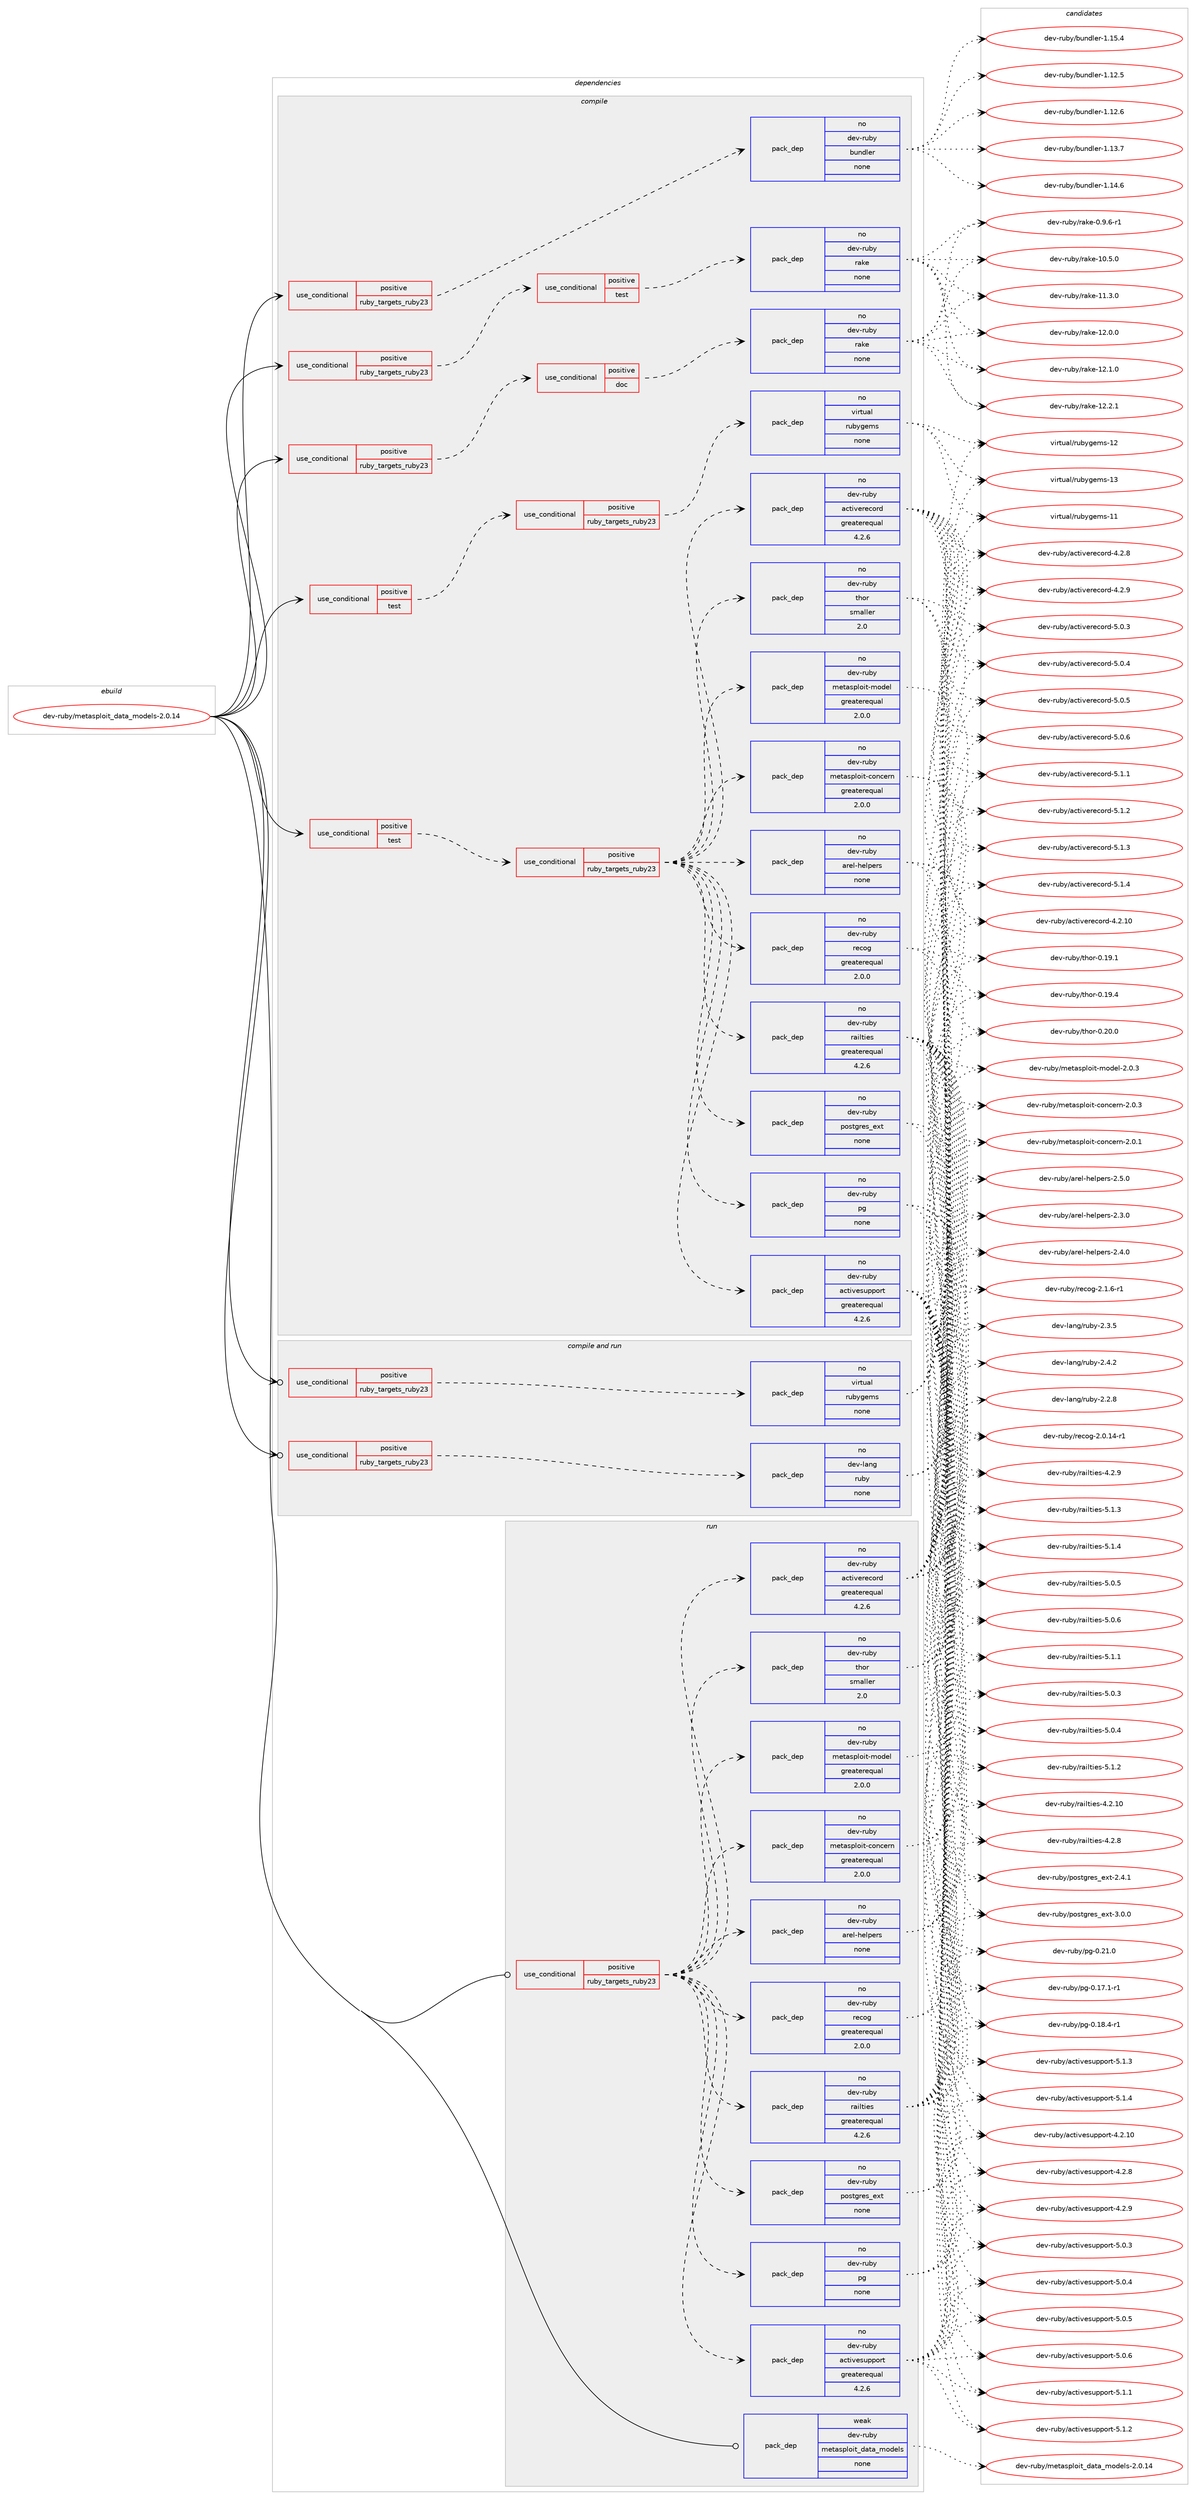 digraph prolog {

# *************
# Graph options
# *************

newrank=true;
concentrate=true;
compound=true;
graph [rankdir=LR,fontname=Helvetica,fontsize=10,ranksep=1.5];#, ranksep=2.5, nodesep=0.2];
edge  [arrowhead=vee];
node  [fontname=Helvetica,fontsize=10];

# **********
# The ebuild
# **********

subgraph cluster_leftcol {
color=gray;
rank=same;
label=<<i>ebuild</i>>;
id [label="dev-ruby/metasploit_data_models-2.0.14", color=red, width=4, href="../dev-ruby/metasploit_data_models-2.0.14.svg"];
}

# ****************
# The dependencies
# ****************

subgraph cluster_midcol {
color=gray;
label=<<i>dependencies</i>>;
subgraph cluster_compile {
fillcolor="#eeeeee";
style=filled;
label=<<i>compile</i>>;
subgraph cond61560 {
dependency247469 [label=<<TABLE BORDER="0" CELLBORDER="1" CELLSPACING="0" CELLPADDING="4"><TR><TD ROWSPAN="3" CELLPADDING="10">use_conditional</TD></TR><TR><TD>positive</TD></TR><TR><TD>ruby_targets_ruby23</TD></TR></TABLE>>, shape=none, color=red];
subgraph cond61561 {
dependency247470 [label=<<TABLE BORDER="0" CELLBORDER="1" CELLSPACING="0" CELLPADDING="4"><TR><TD ROWSPAN="3" CELLPADDING="10">use_conditional</TD></TR><TR><TD>positive</TD></TR><TR><TD>doc</TD></TR></TABLE>>, shape=none, color=red];
subgraph pack181818 {
dependency247471 [label=<<TABLE BORDER="0" CELLBORDER="1" CELLSPACING="0" CELLPADDING="4" WIDTH="220"><TR><TD ROWSPAN="6" CELLPADDING="30">pack_dep</TD></TR><TR><TD WIDTH="110">no</TD></TR><TR><TD>dev-ruby</TD></TR><TR><TD>rake</TD></TR><TR><TD>none</TD></TR><TR><TD></TD></TR></TABLE>>, shape=none, color=blue];
}
dependency247470:e -> dependency247471:w [weight=20,style="dashed",arrowhead="vee"];
}
dependency247469:e -> dependency247470:w [weight=20,style="dashed",arrowhead="vee"];
}
id:e -> dependency247469:w [weight=20,style="solid",arrowhead="vee"];
subgraph cond61562 {
dependency247472 [label=<<TABLE BORDER="0" CELLBORDER="1" CELLSPACING="0" CELLPADDING="4"><TR><TD ROWSPAN="3" CELLPADDING="10">use_conditional</TD></TR><TR><TD>positive</TD></TR><TR><TD>ruby_targets_ruby23</TD></TR></TABLE>>, shape=none, color=red];
subgraph cond61563 {
dependency247473 [label=<<TABLE BORDER="0" CELLBORDER="1" CELLSPACING="0" CELLPADDING="4"><TR><TD ROWSPAN="3" CELLPADDING="10">use_conditional</TD></TR><TR><TD>positive</TD></TR><TR><TD>test</TD></TR></TABLE>>, shape=none, color=red];
subgraph pack181819 {
dependency247474 [label=<<TABLE BORDER="0" CELLBORDER="1" CELLSPACING="0" CELLPADDING="4" WIDTH="220"><TR><TD ROWSPAN="6" CELLPADDING="30">pack_dep</TD></TR><TR><TD WIDTH="110">no</TD></TR><TR><TD>dev-ruby</TD></TR><TR><TD>rake</TD></TR><TR><TD>none</TD></TR><TR><TD></TD></TR></TABLE>>, shape=none, color=blue];
}
dependency247473:e -> dependency247474:w [weight=20,style="dashed",arrowhead="vee"];
}
dependency247472:e -> dependency247473:w [weight=20,style="dashed",arrowhead="vee"];
}
id:e -> dependency247472:w [weight=20,style="solid",arrowhead="vee"];
subgraph cond61564 {
dependency247475 [label=<<TABLE BORDER="0" CELLBORDER="1" CELLSPACING="0" CELLPADDING="4"><TR><TD ROWSPAN="3" CELLPADDING="10">use_conditional</TD></TR><TR><TD>positive</TD></TR><TR><TD>ruby_targets_ruby23</TD></TR></TABLE>>, shape=none, color=red];
subgraph pack181820 {
dependency247476 [label=<<TABLE BORDER="0" CELLBORDER="1" CELLSPACING="0" CELLPADDING="4" WIDTH="220"><TR><TD ROWSPAN="6" CELLPADDING="30">pack_dep</TD></TR><TR><TD WIDTH="110">no</TD></TR><TR><TD>dev-ruby</TD></TR><TR><TD>bundler</TD></TR><TR><TD>none</TD></TR><TR><TD></TD></TR></TABLE>>, shape=none, color=blue];
}
dependency247475:e -> dependency247476:w [weight=20,style="dashed",arrowhead="vee"];
}
id:e -> dependency247475:w [weight=20,style="solid",arrowhead="vee"];
subgraph cond61565 {
dependency247477 [label=<<TABLE BORDER="0" CELLBORDER="1" CELLSPACING="0" CELLPADDING="4"><TR><TD ROWSPAN="3" CELLPADDING="10">use_conditional</TD></TR><TR><TD>positive</TD></TR><TR><TD>test</TD></TR></TABLE>>, shape=none, color=red];
subgraph cond61566 {
dependency247478 [label=<<TABLE BORDER="0" CELLBORDER="1" CELLSPACING="0" CELLPADDING="4"><TR><TD ROWSPAN="3" CELLPADDING="10">use_conditional</TD></TR><TR><TD>positive</TD></TR><TR><TD>ruby_targets_ruby23</TD></TR></TABLE>>, shape=none, color=red];
subgraph pack181821 {
dependency247479 [label=<<TABLE BORDER="0" CELLBORDER="1" CELLSPACING="0" CELLPADDING="4" WIDTH="220"><TR><TD ROWSPAN="6" CELLPADDING="30">pack_dep</TD></TR><TR><TD WIDTH="110">no</TD></TR><TR><TD>dev-ruby</TD></TR><TR><TD>activerecord</TD></TR><TR><TD>greaterequal</TD></TR><TR><TD>4.2.6</TD></TR></TABLE>>, shape=none, color=blue];
}
dependency247478:e -> dependency247479:w [weight=20,style="dashed",arrowhead="vee"];
subgraph pack181822 {
dependency247480 [label=<<TABLE BORDER="0" CELLBORDER="1" CELLSPACING="0" CELLPADDING="4" WIDTH="220"><TR><TD ROWSPAN="6" CELLPADDING="30">pack_dep</TD></TR><TR><TD WIDTH="110">no</TD></TR><TR><TD>dev-ruby</TD></TR><TR><TD>activesupport</TD></TR><TR><TD>greaterequal</TD></TR><TR><TD>4.2.6</TD></TR></TABLE>>, shape=none, color=blue];
}
dependency247478:e -> dependency247480:w [weight=20,style="dashed",arrowhead="vee"];
subgraph pack181823 {
dependency247481 [label=<<TABLE BORDER="0" CELLBORDER="1" CELLSPACING="0" CELLPADDING="4" WIDTH="220"><TR><TD ROWSPAN="6" CELLPADDING="30">pack_dep</TD></TR><TR><TD WIDTH="110">no</TD></TR><TR><TD>dev-ruby</TD></TR><TR><TD>pg</TD></TR><TR><TD>none</TD></TR><TR><TD></TD></TR></TABLE>>, shape=none, color=blue];
}
dependency247478:e -> dependency247481:w [weight=20,style="dashed",arrowhead="vee"];
subgraph pack181824 {
dependency247482 [label=<<TABLE BORDER="0" CELLBORDER="1" CELLSPACING="0" CELLPADDING="4" WIDTH="220"><TR><TD ROWSPAN="6" CELLPADDING="30">pack_dep</TD></TR><TR><TD WIDTH="110">no</TD></TR><TR><TD>dev-ruby</TD></TR><TR><TD>postgres_ext</TD></TR><TR><TD>none</TD></TR><TR><TD></TD></TR></TABLE>>, shape=none, color=blue];
}
dependency247478:e -> dependency247482:w [weight=20,style="dashed",arrowhead="vee"];
subgraph pack181825 {
dependency247483 [label=<<TABLE BORDER="0" CELLBORDER="1" CELLSPACING="0" CELLPADDING="4" WIDTH="220"><TR><TD ROWSPAN="6" CELLPADDING="30">pack_dep</TD></TR><TR><TD WIDTH="110">no</TD></TR><TR><TD>dev-ruby</TD></TR><TR><TD>railties</TD></TR><TR><TD>greaterequal</TD></TR><TR><TD>4.2.6</TD></TR></TABLE>>, shape=none, color=blue];
}
dependency247478:e -> dependency247483:w [weight=20,style="dashed",arrowhead="vee"];
subgraph pack181826 {
dependency247484 [label=<<TABLE BORDER="0" CELLBORDER="1" CELLSPACING="0" CELLPADDING="4" WIDTH="220"><TR><TD ROWSPAN="6" CELLPADDING="30">pack_dep</TD></TR><TR><TD WIDTH="110">no</TD></TR><TR><TD>dev-ruby</TD></TR><TR><TD>recog</TD></TR><TR><TD>greaterequal</TD></TR><TR><TD>2.0.0</TD></TR></TABLE>>, shape=none, color=blue];
}
dependency247478:e -> dependency247484:w [weight=20,style="dashed",arrowhead="vee"];
subgraph pack181827 {
dependency247485 [label=<<TABLE BORDER="0" CELLBORDER="1" CELLSPACING="0" CELLPADDING="4" WIDTH="220"><TR><TD ROWSPAN="6" CELLPADDING="30">pack_dep</TD></TR><TR><TD WIDTH="110">no</TD></TR><TR><TD>dev-ruby</TD></TR><TR><TD>arel-helpers</TD></TR><TR><TD>none</TD></TR><TR><TD></TD></TR></TABLE>>, shape=none, color=blue];
}
dependency247478:e -> dependency247485:w [weight=20,style="dashed",arrowhead="vee"];
subgraph pack181828 {
dependency247486 [label=<<TABLE BORDER="0" CELLBORDER="1" CELLSPACING="0" CELLPADDING="4" WIDTH="220"><TR><TD ROWSPAN="6" CELLPADDING="30">pack_dep</TD></TR><TR><TD WIDTH="110">no</TD></TR><TR><TD>dev-ruby</TD></TR><TR><TD>metasploit-concern</TD></TR><TR><TD>greaterequal</TD></TR><TR><TD>2.0.0</TD></TR></TABLE>>, shape=none, color=blue];
}
dependency247478:e -> dependency247486:w [weight=20,style="dashed",arrowhead="vee"];
subgraph pack181829 {
dependency247487 [label=<<TABLE BORDER="0" CELLBORDER="1" CELLSPACING="0" CELLPADDING="4" WIDTH="220"><TR><TD ROWSPAN="6" CELLPADDING="30">pack_dep</TD></TR><TR><TD WIDTH="110">no</TD></TR><TR><TD>dev-ruby</TD></TR><TR><TD>metasploit-model</TD></TR><TR><TD>greaterequal</TD></TR><TR><TD>2.0.0</TD></TR></TABLE>>, shape=none, color=blue];
}
dependency247478:e -> dependency247487:w [weight=20,style="dashed",arrowhead="vee"];
subgraph pack181830 {
dependency247488 [label=<<TABLE BORDER="0" CELLBORDER="1" CELLSPACING="0" CELLPADDING="4" WIDTH="220"><TR><TD ROWSPAN="6" CELLPADDING="30">pack_dep</TD></TR><TR><TD WIDTH="110">no</TD></TR><TR><TD>dev-ruby</TD></TR><TR><TD>thor</TD></TR><TR><TD>smaller</TD></TR><TR><TD>2.0</TD></TR></TABLE>>, shape=none, color=blue];
}
dependency247478:e -> dependency247488:w [weight=20,style="dashed",arrowhead="vee"];
}
dependency247477:e -> dependency247478:w [weight=20,style="dashed",arrowhead="vee"];
}
id:e -> dependency247477:w [weight=20,style="solid",arrowhead="vee"];
subgraph cond61567 {
dependency247489 [label=<<TABLE BORDER="0" CELLBORDER="1" CELLSPACING="0" CELLPADDING="4"><TR><TD ROWSPAN="3" CELLPADDING="10">use_conditional</TD></TR><TR><TD>positive</TD></TR><TR><TD>test</TD></TR></TABLE>>, shape=none, color=red];
subgraph cond61568 {
dependency247490 [label=<<TABLE BORDER="0" CELLBORDER="1" CELLSPACING="0" CELLPADDING="4"><TR><TD ROWSPAN="3" CELLPADDING="10">use_conditional</TD></TR><TR><TD>positive</TD></TR><TR><TD>ruby_targets_ruby23</TD></TR></TABLE>>, shape=none, color=red];
subgraph pack181831 {
dependency247491 [label=<<TABLE BORDER="0" CELLBORDER="1" CELLSPACING="0" CELLPADDING="4" WIDTH="220"><TR><TD ROWSPAN="6" CELLPADDING="30">pack_dep</TD></TR><TR><TD WIDTH="110">no</TD></TR><TR><TD>virtual</TD></TR><TR><TD>rubygems</TD></TR><TR><TD>none</TD></TR><TR><TD></TD></TR></TABLE>>, shape=none, color=blue];
}
dependency247490:e -> dependency247491:w [weight=20,style="dashed",arrowhead="vee"];
}
dependency247489:e -> dependency247490:w [weight=20,style="dashed",arrowhead="vee"];
}
id:e -> dependency247489:w [weight=20,style="solid",arrowhead="vee"];
}
subgraph cluster_compileandrun {
fillcolor="#eeeeee";
style=filled;
label=<<i>compile and run</i>>;
subgraph cond61569 {
dependency247492 [label=<<TABLE BORDER="0" CELLBORDER="1" CELLSPACING="0" CELLPADDING="4"><TR><TD ROWSPAN="3" CELLPADDING="10">use_conditional</TD></TR><TR><TD>positive</TD></TR><TR><TD>ruby_targets_ruby23</TD></TR></TABLE>>, shape=none, color=red];
subgraph pack181832 {
dependency247493 [label=<<TABLE BORDER="0" CELLBORDER="1" CELLSPACING="0" CELLPADDING="4" WIDTH="220"><TR><TD ROWSPAN="6" CELLPADDING="30">pack_dep</TD></TR><TR><TD WIDTH="110">no</TD></TR><TR><TD>dev-lang</TD></TR><TR><TD>ruby</TD></TR><TR><TD>none</TD></TR><TR><TD></TD></TR></TABLE>>, shape=none, color=blue];
}
dependency247492:e -> dependency247493:w [weight=20,style="dashed",arrowhead="vee"];
}
id:e -> dependency247492:w [weight=20,style="solid",arrowhead="odotvee"];
subgraph cond61570 {
dependency247494 [label=<<TABLE BORDER="0" CELLBORDER="1" CELLSPACING="0" CELLPADDING="4"><TR><TD ROWSPAN="3" CELLPADDING="10">use_conditional</TD></TR><TR><TD>positive</TD></TR><TR><TD>ruby_targets_ruby23</TD></TR></TABLE>>, shape=none, color=red];
subgraph pack181833 {
dependency247495 [label=<<TABLE BORDER="0" CELLBORDER="1" CELLSPACING="0" CELLPADDING="4" WIDTH="220"><TR><TD ROWSPAN="6" CELLPADDING="30">pack_dep</TD></TR><TR><TD WIDTH="110">no</TD></TR><TR><TD>virtual</TD></TR><TR><TD>rubygems</TD></TR><TR><TD>none</TD></TR><TR><TD></TD></TR></TABLE>>, shape=none, color=blue];
}
dependency247494:e -> dependency247495:w [weight=20,style="dashed",arrowhead="vee"];
}
id:e -> dependency247494:w [weight=20,style="solid",arrowhead="odotvee"];
}
subgraph cluster_run {
fillcolor="#eeeeee";
style=filled;
label=<<i>run</i>>;
subgraph cond61571 {
dependency247496 [label=<<TABLE BORDER="0" CELLBORDER="1" CELLSPACING="0" CELLPADDING="4"><TR><TD ROWSPAN="3" CELLPADDING="10">use_conditional</TD></TR><TR><TD>positive</TD></TR><TR><TD>ruby_targets_ruby23</TD></TR></TABLE>>, shape=none, color=red];
subgraph pack181834 {
dependency247497 [label=<<TABLE BORDER="0" CELLBORDER="1" CELLSPACING="0" CELLPADDING="4" WIDTH="220"><TR><TD ROWSPAN="6" CELLPADDING="30">pack_dep</TD></TR><TR><TD WIDTH="110">no</TD></TR><TR><TD>dev-ruby</TD></TR><TR><TD>activerecord</TD></TR><TR><TD>greaterequal</TD></TR><TR><TD>4.2.6</TD></TR></TABLE>>, shape=none, color=blue];
}
dependency247496:e -> dependency247497:w [weight=20,style="dashed",arrowhead="vee"];
subgraph pack181835 {
dependency247498 [label=<<TABLE BORDER="0" CELLBORDER="1" CELLSPACING="0" CELLPADDING="4" WIDTH="220"><TR><TD ROWSPAN="6" CELLPADDING="30">pack_dep</TD></TR><TR><TD WIDTH="110">no</TD></TR><TR><TD>dev-ruby</TD></TR><TR><TD>activesupport</TD></TR><TR><TD>greaterequal</TD></TR><TR><TD>4.2.6</TD></TR></TABLE>>, shape=none, color=blue];
}
dependency247496:e -> dependency247498:w [weight=20,style="dashed",arrowhead="vee"];
subgraph pack181836 {
dependency247499 [label=<<TABLE BORDER="0" CELLBORDER="1" CELLSPACING="0" CELLPADDING="4" WIDTH="220"><TR><TD ROWSPAN="6" CELLPADDING="30">pack_dep</TD></TR><TR><TD WIDTH="110">no</TD></TR><TR><TD>dev-ruby</TD></TR><TR><TD>pg</TD></TR><TR><TD>none</TD></TR><TR><TD></TD></TR></TABLE>>, shape=none, color=blue];
}
dependency247496:e -> dependency247499:w [weight=20,style="dashed",arrowhead="vee"];
subgraph pack181837 {
dependency247500 [label=<<TABLE BORDER="0" CELLBORDER="1" CELLSPACING="0" CELLPADDING="4" WIDTH="220"><TR><TD ROWSPAN="6" CELLPADDING="30">pack_dep</TD></TR><TR><TD WIDTH="110">no</TD></TR><TR><TD>dev-ruby</TD></TR><TR><TD>postgres_ext</TD></TR><TR><TD>none</TD></TR><TR><TD></TD></TR></TABLE>>, shape=none, color=blue];
}
dependency247496:e -> dependency247500:w [weight=20,style="dashed",arrowhead="vee"];
subgraph pack181838 {
dependency247501 [label=<<TABLE BORDER="0" CELLBORDER="1" CELLSPACING="0" CELLPADDING="4" WIDTH="220"><TR><TD ROWSPAN="6" CELLPADDING="30">pack_dep</TD></TR><TR><TD WIDTH="110">no</TD></TR><TR><TD>dev-ruby</TD></TR><TR><TD>railties</TD></TR><TR><TD>greaterequal</TD></TR><TR><TD>4.2.6</TD></TR></TABLE>>, shape=none, color=blue];
}
dependency247496:e -> dependency247501:w [weight=20,style="dashed",arrowhead="vee"];
subgraph pack181839 {
dependency247502 [label=<<TABLE BORDER="0" CELLBORDER="1" CELLSPACING="0" CELLPADDING="4" WIDTH="220"><TR><TD ROWSPAN="6" CELLPADDING="30">pack_dep</TD></TR><TR><TD WIDTH="110">no</TD></TR><TR><TD>dev-ruby</TD></TR><TR><TD>recog</TD></TR><TR><TD>greaterequal</TD></TR><TR><TD>2.0.0</TD></TR></TABLE>>, shape=none, color=blue];
}
dependency247496:e -> dependency247502:w [weight=20,style="dashed",arrowhead="vee"];
subgraph pack181840 {
dependency247503 [label=<<TABLE BORDER="0" CELLBORDER="1" CELLSPACING="0" CELLPADDING="4" WIDTH="220"><TR><TD ROWSPAN="6" CELLPADDING="30">pack_dep</TD></TR><TR><TD WIDTH="110">no</TD></TR><TR><TD>dev-ruby</TD></TR><TR><TD>arel-helpers</TD></TR><TR><TD>none</TD></TR><TR><TD></TD></TR></TABLE>>, shape=none, color=blue];
}
dependency247496:e -> dependency247503:w [weight=20,style="dashed",arrowhead="vee"];
subgraph pack181841 {
dependency247504 [label=<<TABLE BORDER="0" CELLBORDER="1" CELLSPACING="0" CELLPADDING="4" WIDTH="220"><TR><TD ROWSPAN="6" CELLPADDING="30">pack_dep</TD></TR><TR><TD WIDTH="110">no</TD></TR><TR><TD>dev-ruby</TD></TR><TR><TD>metasploit-concern</TD></TR><TR><TD>greaterequal</TD></TR><TR><TD>2.0.0</TD></TR></TABLE>>, shape=none, color=blue];
}
dependency247496:e -> dependency247504:w [weight=20,style="dashed",arrowhead="vee"];
subgraph pack181842 {
dependency247505 [label=<<TABLE BORDER="0" CELLBORDER="1" CELLSPACING="0" CELLPADDING="4" WIDTH="220"><TR><TD ROWSPAN="6" CELLPADDING="30">pack_dep</TD></TR><TR><TD WIDTH="110">no</TD></TR><TR><TD>dev-ruby</TD></TR><TR><TD>metasploit-model</TD></TR><TR><TD>greaterequal</TD></TR><TR><TD>2.0.0</TD></TR></TABLE>>, shape=none, color=blue];
}
dependency247496:e -> dependency247505:w [weight=20,style="dashed",arrowhead="vee"];
subgraph pack181843 {
dependency247506 [label=<<TABLE BORDER="0" CELLBORDER="1" CELLSPACING="0" CELLPADDING="4" WIDTH="220"><TR><TD ROWSPAN="6" CELLPADDING="30">pack_dep</TD></TR><TR><TD WIDTH="110">no</TD></TR><TR><TD>dev-ruby</TD></TR><TR><TD>thor</TD></TR><TR><TD>smaller</TD></TR><TR><TD>2.0</TD></TR></TABLE>>, shape=none, color=blue];
}
dependency247496:e -> dependency247506:w [weight=20,style="dashed",arrowhead="vee"];
}
id:e -> dependency247496:w [weight=20,style="solid",arrowhead="odot"];
subgraph pack181844 {
dependency247507 [label=<<TABLE BORDER="0" CELLBORDER="1" CELLSPACING="0" CELLPADDING="4" WIDTH="220"><TR><TD ROWSPAN="6" CELLPADDING="30">pack_dep</TD></TR><TR><TD WIDTH="110">weak</TD></TR><TR><TD>dev-ruby</TD></TR><TR><TD>metasploit_data_models</TD></TR><TR><TD>none</TD></TR><TR><TD></TD></TR></TABLE>>, shape=none, color=blue];
}
id:e -> dependency247507:w [weight=20,style="solid",arrowhead="odot"];
}
}

# **************
# The candidates
# **************

subgraph cluster_choices {
rank=same;
color=gray;
label=<<i>candidates</i>>;

subgraph choice181818 {
color=black;
nodesep=1;
choice100101118451141179812147114971071014548465746544511449 [label="dev-ruby/rake-0.9.6-r1", color=red, width=4,href="../dev-ruby/rake-0.9.6-r1.svg"];
choice1001011184511411798121471149710710145494846534648 [label="dev-ruby/rake-10.5.0", color=red, width=4,href="../dev-ruby/rake-10.5.0.svg"];
choice1001011184511411798121471149710710145494946514648 [label="dev-ruby/rake-11.3.0", color=red, width=4,href="../dev-ruby/rake-11.3.0.svg"];
choice1001011184511411798121471149710710145495046484648 [label="dev-ruby/rake-12.0.0", color=red, width=4,href="../dev-ruby/rake-12.0.0.svg"];
choice1001011184511411798121471149710710145495046494648 [label="dev-ruby/rake-12.1.0", color=red, width=4,href="../dev-ruby/rake-12.1.0.svg"];
choice1001011184511411798121471149710710145495046504649 [label="dev-ruby/rake-12.2.1", color=red, width=4,href="../dev-ruby/rake-12.2.1.svg"];
dependency247471:e -> choice100101118451141179812147114971071014548465746544511449:w [style=dotted,weight="100"];
dependency247471:e -> choice1001011184511411798121471149710710145494846534648:w [style=dotted,weight="100"];
dependency247471:e -> choice1001011184511411798121471149710710145494946514648:w [style=dotted,weight="100"];
dependency247471:e -> choice1001011184511411798121471149710710145495046484648:w [style=dotted,weight="100"];
dependency247471:e -> choice1001011184511411798121471149710710145495046494648:w [style=dotted,weight="100"];
dependency247471:e -> choice1001011184511411798121471149710710145495046504649:w [style=dotted,weight="100"];
}
subgraph choice181819 {
color=black;
nodesep=1;
choice100101118451141179812147114971071014548465746544511449 [label="dev-ruby/rake-0.9.6-r1", color=red, width=4,href="../dev-ruby/rake-0.9.6-r1.svg"];
choice1001011184511411798121471149710710145494846534648 [label="dev-ruby/rake-10.5.0", color=red, width=4,href="../dev-ruby/rake-10.5.0.svg"];
choice1001011184511411798121471149710710145494946514648 [label="dev-ruby/rake-11.3.0", color=red, width=4,href="../dev-ruby/rake-11.3.0.svg"];
choice1001011184511411798121471149710710145495046484648 [label="dev-ruby/rake-12.0.0", color=red, width=4,href="../dev-ruby/rake-12.0.0.svg"];
choice1001011184511411798121471149710710145495046494648 [label="dev-ruby/rake-12.1.0", color=red, width=4,href="../dev-ruby/rake-12.1.0.svg"];
choice1001011184511411798121471149710710145495046504649 [label="dev-ruby/rake-12.2.1", color=red, width=4,href="../dev-ruby/rake-12.2.1.svg"];
dependency247474:e -> choice100101118451141179812147114971071014548465746544511449:w [style=dotted,weight="100"];
dependency247474:e -> choice1001011184511411798121471149710710145494846534648:w [style=dotted,weight="100"];
dependency247474:e -> choice1001011184511411798121471149710710145494946514648:w [style=dotted,weight="100"];
dependency247474:e -> choice1001011184511411798121471149710710145495046484648:w [style=dotted,weight="100"];
dependency247474:e -> choice1001011184511411798121471149710710145495046494648:w [style=dotted,weight="100"];
dependency247474:e -> choice1001011184511411798121471149710710145495046504649:w [style=dotted,weight="100"];
}
subgraph choice181820 {
color=black;
nodesep=1;
choice1001011184511411798121479811711010010810111445494649504653 [label="dev-ruby/bundler-1.12.5", color=red, width=4,href="../dev-ruby/bundler-1.12.5.svg"];
choice1001011184511411798121479811711010010810111445494649504654 [label="dev-ruby/bundler-1.12.6", color=red, width=4,href="../dev-ruby/bundler-1.12.6.svg"];
choice1001011184511411798121479811711010010810111445494649514655 [label="dev-ruby/bundler-1.13.7", color=red, width=4,href="../dev-ruby/bundler-1.13.7.svg"];
choice1001011184511411798121479811711010010810111445494649524654 [label="dev-ruby/bundler-1.14.6", color=red, width=4,href="../dev-ruby/bundler-1.14.6.svg"];
choice1001011184511411798121479811711010010810111445494649534652 [label="dev-ruby/bundler-1.15.4", color=red, width=4,href="../dev-ruby/bundler-1.15.4.svg"];
dependency247476:e -> choice1001011184511411798121479811711010010810111445494649504653:w [style=dotted,weight="100"];
dependency247476:e -> choice1001011184511411798121479811711010010810111445494649504654:w [style=dotted,weight="100"];
dependency247476:e -> choice1001011184511411798121479811711010010810111445494649514655:w [style=dotted,weight="100"];
dependency247476:e -> choice1001011184511411798121479811711010010810111445494649524654:w [style=dotted,weight="100"];
dependency247476:e -> choice1001011184511411798121479811711010010810111445494649534652:w [style=dotted,weight="100"];
}
subgraph choice181821 {
color=black;
nodesep=1;
choice10010111845114117981214797991161051181011141019911111410045524650464948 [label="dev-ruby/activerecord-4.2.10", color=red, width=4,href="../dev-ruby/activerecord-4.2.10.svg"];
choice100101118451141179812147979911610511810111410199111114100455246504656 [label="dev-ruby/activerecord-4.2.8", color=red, width=4,href="../dev-ruby/activerecord-4.2.8.svg"];
choice100101118451141179812147979911610511810111410199111114100455246504657 [label="dev-ruby/activerecord-4.2.9", color=red, width=4,href="../dev-ruby/activerecord-4.2.9.svg"];
choice100101118451141179812147979911610511810111410199111114100455346484651 [label="dev-ruby/activerecord-5.0.3", color=red, width=4,href="../dev-ruby/activerecord-5.0.3.svg"];
choice100101118451141179812147979911610511810111410199111114100455346484652 [label="dev-ruby/activerecord-5.0.4", color=red, width=4,href="../dev-ruby/activerecord-5.0.4.svg"];
choice100101118451141179812147979911610511810111410199111114100455346484653 [label="dev-ruby/activerecord-5.0.5", color=red, width=4,href="../dev-ruby/activerecord-5.0.5.svg"];
choice100101118451141179812147979911610511810111410199111114100455346484654 [label="dev-ruby/activerecord-5.0.6", color=red, width=4,href="../dev-ruby/activerecord-5.0.6.svg"];
choice100101118451141179812147979911610511810111410199111114100455346494649 [label="dev-ruby/activerecord-5.1.1", color=red, width=4,href="../dev-ruby/activerecord-5.1.1.svg"];
choice100101118451141179812147979911610511810111410199111114100455346494650 [label="dev-ruby/activerecord-5.1.2", color=red, width=4,href="../dev-ruby/activerecord-5.1.2.svg"];
choice100101118451141179812147979911610511810111410199111114100455346494651 [label="dev-ruby/activerecord-5.1.3", color=red, width=4,href="../dev-ruby/activerecord-5.1.3.svg"];
choice100101118451141179812147979911610511810111410199111114100455346494652 [label="dev-ruby/activerecord-5.1.4", color=red, width=4,href="../dev-ruby/activerecord-5.1.4.svg"];
dependency247479:e -> choice10010111845114117981214797991161051181011141019911111410045524650464948:w [style=dotted,weight="100"];
dependency247479:e -> choice100101118451141179812147979911610511810111410199111114100455246504656:w [style=dotted,weight="100"];
dependency247479:e -> choice100101118451141179812147979911610511810111410199111114100455246504657:w [style=dotted,weight="100"];
dependency247479:e -> choice100101118451141179812147979911610511810111410199111114100455346484651:w [style=dotted,weight="100"];
dependency247479:e -> choice100101118451141179812147979911610511810111410199111114100455346484652:w [style=dotted,weight="100"];
dependency247479:e -> choice100101118451141179812147979911610511810111410199111114100455346484653:w [style=dotted,weight="100"];
dependency247479:e -> choice100101118451141179812147979911610511810111410199111114100455346484654:w [style=dotted,weight="100"];
dependency247479:e -> choice100101118451141179812147979911610511810111410199111114100455346494649:w [style=dotted,weight="100"];
dependency247479:e -> choice100101118451141179812147979911610511810111410199111114100455346494650:w [style=dotted,weight="100"];
dependency247479:e -> choice100101118451141179812147979911610511810111410199111114100455346494651:w [style=dotted,weight="100"];
dependency247479:e -> choice100101118451141179812147979911610511810111410199111114100455346494652:w [style=dotted,weight="100"];
}
subgraph choice181822 {
color=black;
nodesep=1;
choice100101118451141179812147979911610511810111511711211211111411645524650464948 [label="dev-ruby/activesupport-4.2.10", color=red, width=4,href="../dev-ruby/activesupport-4.2.10.svg"];
choice1001011184511411798121479799116105118101115117112112111114116455246504656 [label="dev-ruby/activesupport-4.2.8", color=red, width=4,href="../dev-ruby/activesupport-4.2.8.svg"];
choice1001011184511411798121479799116105118101115117112112111114116455246504657 [label="dev-ruby/activesupport-4.2.9", color=red, width=4,href="../dev-ruby/activesupport-4.2.9.svg"];
choice1001011184511411798121479799116105118101115117112112111114116455346484651 [label="dev-ruby/activesupport-5.0.3", color=red, width=4,href="../dev-ruby/activesupport-5.0.3.svg"];
choice1001011184511411798121479799116105118101115117112112111114116455346484652 [label="dev-ruby/activesupport-5.0.4", color=red, width=4,href="../dev-ruby/activesupport-5.0.4.svg"];
choice1001011184511411798121479799116105118101115117112112111114116455346484653 [label="dev-ruby/activesupport-5.0.5", color=red, width=4,href="../dev-ruby/activesupport-5.0.5.svg"];
choice1001011184511411798121479799116105118101115117112112111114116455346484654 [label="dev-ruby/activesupport-5.0.6", color=red, width=4,href="../dev-ruby/activesupport-5.0.6.svg"];
choice1001011184511411798121479799116105118101115117112112111114116455346494649 [label="dev-ruby/activesupport-5.1.1", color=red, width=4,href="../dev-ruby/activesupport-5.1.1.svg"];
choice1001011184511411798121479799116105118101115117112112111114116455346494650 [label="dev-ruby/activesupport-5.1.2", color=red, width=4,href="../dev-ruby/activesupport-5.1.2.svg"];
choice1001011184511411798121479799116105118101115117112112111114116455346494651 [label="dev-ruby/activesupport-5.1.3", color=red, width=4,href="../dev-ruby/activesupport-5.1.3.svg"];
choice1001011184511411798121479799116105118101115117112112111114116455346494652 [label="dev-ruby/activesupport-5.1.4", color=red, width=4,href="../dev-ruby/activesupport-5.1.4.svg"];
dependency247480:e -> choice100101118451141179812147979911610511810111511711211211111411645524650464948:w [style=dotted,weight="100"];
dependency247480:e -> choice1001011184511411798121479799116105118101115117112112111114116455246504656:w [style=dotted,weight="100"];
dependency247480:e -> choice1001011184511411798121479799116105118101115117112112111114116455246504657:w [style=dotted,weight="100"];
dependency247480:e -> choice1001011184511411798121479799116105118101115117112112111114116455346484651:w [style=dotted,weight="100"];
dependency247480:e -> choice1001011184511411798121479799116105118101115117112112111114116455346484652:w [style=dotted,weight="100"];
dependency247480:e -> choice1001011184511411798121479799116105118101115117112112111114116455346484653:w [style=dotted,weight="100"];
dependency247480:e -> choice1001011184511411798121479799116105118101115117112112111114116455346484654:w [style=dotted,weight="100"];
dependency247480:e -> choice1001011184511411798121479799116105118101115117112112111114116455346494649:w [style=dotted,weight="100"];
dependency247480:e -> choice1001011184511411798121479799116105118101115117112112111114116455346494650:w [style=dotted,weight="100"];
dependency247480:e -> choice1001011184511411798121479799116105118101115117112112111114116455346494651:w [style=dotted,weight="100"];
dependency247480:e -> choice1001011184511411798121479799116105118101115117112112111114116455346494652:w [style=dotted,weight="100"];
}
subgraph choice181823 {
color=black;
nodesep=1;
choice100101118451141179812147112103454846495546494511449 [label="dev-ruby/pg-0.17.1-r1", color=red, width=4,href="../dev-ruby/pg-0.17.1-r1.svg"];
choice100101118451141179812147112103454846495646524511449 [label="dev-ruby/pg-0.18.4-r1", color=red, width=4,href="../dev-ruby/pg-0.18.4-r1.svg"];
choice10010111845114117981214711210345484650494648 [label="dev-ruby/pg-0.21.0", color=red, width=4,href="../dev-ruby/pg-0.21.0.svg"];
dependency247481:e -> choice100101118451141179812147112103454846495546494511449:w [style=dotted,weight="100"];
dependency247481:e -> choice100101118451141179812147112103454846495646524511449:w [style=dotted,weight="100"];
dependency247481:e -> choice10010111845114117981214711210345484650494648:w [style=dotted,weight="100"];
}
subgraph choice181824 {
color=black;
nodesep=1;
choice10010111845114117981214711211111511610311410111595101120116455046524649 [label="dev-ruby/postgres_ext-2.4.1", color=red, width=4,href="../dev-ruby/postgres_ext-2.4.1.svg"];
choice10010111845114117981214711211111511610311410111595101120116455146484648 [label="dev-ruby/postgres_ext-3.0.0", color=red, width=4,href="../dev-ruby/postgres_ext-3.0.0.svg"];
dependency247482:e -> choice10010111845114117981214711211111511610311410111595101120116455046524649:w [style=dotted,weight="100"];
dependency247482:e -> choice10010111845114117981214711211111511610311410111595101120116455146484648:w [style=dotted,weight="100"];
}
subgraph choice181825 {
color=black;
nodesep=1;
choice1001011184511411798121471149710510811610510111545524650464948 [label="dev-ruby/railties-4.2.10", color=red, width=4,href="../dev-ruby/railties-4.2.10.svg"];
choice10010111845114117981214711497105108116105101115455246504656 [label="dev-ruby/railties-4.2.8", color=red, width=4,href="../dev-ruby/railties-4.2.8.svg"];
choice10010111845114117981214711497105108116105101115455246504657 [label="dev-ruby/railties-4.2.9", color=red, width=4,href="../dev-ruby/railties-4.2.9.svg"];
choice10010111845114117981214711497105108116105101115455346484651 [label="dev-ruby/railties-5.0.3", color=red, width=4,href="../dev-ruby/railties-5.0.3.svg"];
choice10010111845114117981214711497105108116105101115455346484652 [label="dev-ruby/railties-5.0.4", color=red, width=4,href="../dev-ruby/railties-5.0.4.svg"];
choice10010111845114117981214711497105108116105101115455346484653 [label="dev-ruby/railties-5.0.5", color=red, width=4,href="../dev-ruby/railties-5.0.5.svg"];
choice10010111845114117981214711497105108116105101115455346484654 [label="dev-ruby/railties-5.0.6", color=red, width=4,href="../dev-ruby/railties-5.0.6.svg"];
choice10010111845114117981214711497105108116105101115455346494649 [label="dev-ruby/railties-5.1.1", color=red, width=4,href="../dev-ruby/railties-5.1.1.svg"];
choice10010111845114117981214711497105108116105101115455346494650 [label="dev-ruby/railties-5.1.2", color=red, width=4,href="../dev-ruby/railties-5.1.2.svg"];
choice10010111845114117981214711497105108116105101115455346494651 [label="dev-ruby/railties-5.1.3", color=red, width=4,href="../dev-ruby/railties-5.1.3.svg"];
choice10010111845114117981214711497105108116105101115455346494652 [label="dev-ruby/railties-5.1.4", color=red, width=4,href="../dev-ruby/railties-5.1.4.svg"];
dependency247483:e -> choice1001011184511411798121471149710510811610510111545524650464948:w [style=dotted,weight="100"];
dependency247483:e -> choice10010111845114117981214711497105108116105101115455246504656:w [style=dotted,weight="100"];
dependency247483:e -> choice10010111845114117981214711497105108116105101115455246504657:w [style=dotted,weight="100"];
dependency247483:e -> choice10010111845114117981214711497105108116105101115455346484651:w [style=dotted,weight="100"];
dependency247483:e -> choice10010111845114117981214711497105108116105101115455346484652:w [style=dotted,weight="100"];
dependency247483:e -> choice10010111845114117981214711497105108116105101115455346484653:w [style=dotted,weight="100"];
dependency247483:e -> choice10010111845114117981214711497105108116105101115455346484654:w [style=dotted,weight="100"];
dependency247483:e -> choice10010111845114117981214711497105108116105101115455346494649:w [style=dotted,weight="100"];
dependency247483:e -> choice10010111845114117981214711497105108116105101115455346494650:w [style=dotted,weight="100"];
dependency247483:e -> choice10010111845114117981214711497105108116105101115455346494651:w [style=dotted,weight="100"];
dependency247483:e -> choice10010111845114117981214711497105108116105101115455346494652:w [style=dotted,weight="100"];
}
subgraph choice181826 {
color=black;
nodesep=1;
choice10010111845114117981214711410199111103455046484649524511449 [label="dev-ruby/recog-2.0.14-r1", color=red, width=4,href="../dev-ruby/recog-2.0.14-r1.svg"];
choice100101118451141179812147114101991111034550464946544511449 [label="dev-ruby/recog-2.1.6-r1", color=red, width=4,href="../dev-ruby/recog-2.1.6-r1.svg"];
dependency247484:e -> choice10010111845114117981214711410199111103455046484649524511449:w [style=dotted,weight="100"];
dependency247484:e -> choice100101118451141179812147114101991111034550464946544511449:w [style=dotted,weight="100"];
}
subgraph choice181827 {
color=black;
nodesep=1;
choice1001011184511411798121479711410110845104101108112101114115455046514648 [label="dev-ruby/arel-helpers-2.3.0", color=red, width=4,href="../dev-ruby/arel-helpers-2.3.0.svg"];
choice1001011184511411798121479711410110845104101108112101114115455046524648 [label="dev-ruby/arel-helpers-2.4.0", color=red, width=4,href="../dev-ruby/arel-helpers-2.4.0.svg"];
choice1001011184511411798121479711410110845104101108112101114115455046534648 [label="dev-ruby/arel-helpers-2.5.0", color=red, width=4,href="../dev-ruby/arel-helpers-2.5.0.svg"];
dependency247485:e -> choice1001011184511411798121479711410110845104101108112101114115455046514648:w [style=dotted,weight="100"];
dependency247485:e -> choice1001011184511411798121479711410110845104101108112101114115455046524648:w [style=dotted,weight="100"];
dependency247485:e -> choice1001011184511411798121479711410110845104101108112101114115455046534648:w [style=dotted,weight="100"];
}
subgraph choice181828 {
color=black;
nodesep=1;
choice10010111845114117981214710910111697115112108111105116459911111099101114110455046484649 [label="dev-ruby/metasploit-concern-2.0.1", color=red, width=4,href="../dev-ruby/metasploit-concern-2.0.1.svg"];
choice10010111845114117981214710910111697115112108111105116459911111099101114110455046484651 [label="dev-ruby/metasploit-concern-2.0.3", color=red, width=4,href="../dev-ruby/metasploit-concern-2.0.3.svg"];
dependency247486:e -> choice10010111845114117981214710910111697115112108111105116459911111099101114110455046484649:w [style=dotted,weight="100"];
dependency247486:e -> choice10010111845114117981214710910111697115112108111105116459911111099101114110455046484651:w [style=dotted,weight="100"];
}
subgraph choice181829 {
color=black;
nodesep=1;
choice1001011184511411798121471091011169711511210811110511645109111100101108455046484651 [label="dev-ruby/metasploit-model-2.0.3", color=red, width=4,href="../dev-ruby/metasploit-model-2.0.3.svg"];
dependency247487:e -> choice1001011184511411798121471091011169711511210811110511645109111100101108455046484651:w [style=dotted,weight="100"];
}
subgraph choice181830 {
color=black;
nodesep=1;
choice10010111845114117981214711610411111445484649574649 [label="dev-ruby/thor-0.19.1", color=red, width=4,href="../dev-ruby/thor-0.19.1.svg"];
choice10010111845114117981214711610411111445484649574652 [label="dev-ruby/thor-0.19.4", color=red, width=4,href="../dev-ruby/thor-0.19.4.svg"];
choice10010111845114117981214711610411111445484650484648 [label="dev-ruby/thor-0.20.0", color=red, width=4,href="../dev-ruby/thor-0.20.0.svg"];
dependency247488:e -> choice10010111845114117981214711610411111445484649574649:w [style=dotted,weight="100"];
dependency247488:e -> choice10010111845114117981214711610411111445484649574652:w [style=dotted,weight="100"];
dependency247488:e -> choice10010111845114117981214711610411111445484650484648:w [style=dotted,weight="100"];
}
subgraph choice181831 {
color=black;
nodesep=1;
choice118105114116117971084711411798121103101109115454949 [label="virtual/rubygems-11", color=red, width=4,href="../virtual/rubygems-11.svg"];
choice118105114116117971084711411798121103101109115454950 [label="virtual/rubygems-12", color=red, width=4,href="../virtual/rubygems-12.svg"];
choice118105114116117971084711411798121103101109115454951 [label="virtual/rubygems-13", color=red, width=4,href="../virtual/rubygems-13.svg"];
dependency247491:e -> choice118105114116117971084711411798121103101109115454949:w [style=dotted,weight="100"];
dependency247491:e -> choice118105114116117971084711411798121103101109115454950:w [style=dotted,weight="100"];
dependency247491:e -> choice118105114116117971084711411798121103101109115454951:w [style=dotted,weight="100"];
}
subgraph choice181832 {
color=black;
nodesep=1;
choice10010111845108971101034711411798121455046504656 [label="dev-lang/ruby-2.2.8", color=red, width=4,href="../dev-lang/ruby-2.2.8.svg"];
choice10010111845108971101034711411798121455046514653 [label="dev-lang/ruby-2.3.5", color=red, width=4,href="../dev-lang/ruby-2.3.5.svg"];
choice10010111845108971101034711411798121455046524650 [label="dev-lang/ruby-2.4.2", color=red, width=4,href="../dev-lang/ruby-2.4.2.svg"];
dependency247493:e -> choice10010111845108971101034711411798121455046504656:w [style=dotted,weight="100"];
dependency247493:e -> choice10010111845108971101034711411798121455046514653:w [style=dotted,weight="100"];
dependency247493:e -> choice10010111845108971101034711411798121455046524650:w [style=dotted,weight="100"];
}
subgraph choice181833 {
color=black;
nodesep=1;
choice118105114116117971084711411798121103101109115454949 [label="virtual/rubygems-11", color=red, width=4,href="../virtual/rubygems-11.svg"];
choice118105114116117971084711411798121103101109115454950 [label="virtual/rubygems-12", color=red, width=4,href="../virtual/rubygems-12.svg"];
choice118105114116117971084711411798121103101109115454951 [label="virtual/rubygems-13", color=red, width=4,href="../virtual/rubygems-13.svg"];
dependency247495:e -> choice118105114116117971084711411798121103101109115454949:w [style=dotted,weight="100"];
dependency247495:e -> choice118105114116117971084711411798121103101109115454950:w [style=dotted,weight="100"];
dependency247495:e -> choice118105114116117971084711411798121103101109115454951:w [style=dotted,weight="100"];
}
subgraph choice181834 {
color=black;
nodesep=1;
choice10010111845114117981214797991161051181011141019911111410045524650464948 [label="dev-ruby/activerecord-4.2.10", color=red, width=4,href="../dev-ruby/activerecord-4.2.10.svg"];
choice100101118451141179812147979911610511810111410199111114100455246504656 [label="dev-ruby/activerecord-4.2.8", color=red, width=4,href="../dev-ruby/activerecord-4.2.8.svg"];
choice100101118451141179812147979911610511810111410199111114100455246504657 [label="dev-ruby/activerecord-4.2.9", color=red, width=4,href="../dev-ruby/activerecord-4.2.9.svg"];
choice100101118451141179812147979911610511810111410199111114100455346484651 [label="dev-ruby/activerecord-5.0.3", color=red, width=4,href="../dev-ruby/activerecord-5.0.3.svg"];
choice100101118451141179812147979911610511810111410199111114100455346484652 [label="dev-ruby/activerecord-5.0.4", color=red, width=4,href="../dev-ruby/activerecord-5.0.4.svg"];
choice100101118451141179812147979911610511810111410199111114100455346484653 [label="dev-ruby/activerecord-5.0.5", color=red, width=4,href="../dev-ruby/activerecord-5.0.5.svg"];
choice100101118451141179812147979911610511810111410199111114100455346484654 [label="dev-ruby/activerecord-5.0.6", color=red, width=4,href="../dev-ruby/activerecord-5.0.6.svg"];
choice100101118451141179812147979911610511810111410199111114100455346494649 [label="dev-ruby/activerecord-5.1.1", color=red, width=4,href="../dev-ruby/activerecord-5.1.1.svg"];
choice100101118451141179812147979911610511810111410199111114100455346494650 [label="dev-ruby/activerecord-5.1.2", color=red, width=4,href="../dev-ruby/activerecord-5.1.2.svg"];
choice100101118451141179812147979911610511810111410199111114100455346494651 [label="dev-ruby/activerecord-5.1.3", color=red, width=4,href="../dev-ruby/activerecord-5.1.3.svg"];
choice100101118451141179812147979911610511810111410199111114100455346494652 [label="dev-ruby/activerecord-5.1.4", color=red, width=4,href="../dev-ruby/activerecord-5.1.4.svg"];
dependency247497:e -> choice10010111845114117981214797991161051181011141019911111410045524650464948:w [style=dotted,weight="100"];
dependency247497:e -> choice100101118451141179812147979911610511810111410199111114100455246504656:w [style=dotted,weight="100"];
dependency247497:e -> choice100101118451141179812147979911610511810111410199111114100455246504657:w [style=dotted,weight="100"];
dependency247497:e -> choice100101118451141179812147979911610511810111410199111114100455346484651:w [style=dotted,weight="100"];
dependency247497:e -> choice100101118451141179812147979911610511810111410199111114100455346484652:w [style=dotted,weight="100"];
dependency247497:e -> choice100101118451141179812147979911610511810111410199111114100455346484653:w [style=dotted,weight="100"];
dependency247497:e -> choice100101118451141179812147979911610511810111410199111114100455346484654:w [style=dotted,weight="100"];
dependency247497:e -> choice100101118451141179812147979911610511810111410199111114100455346494649:w [style=dotted,weight="100"];
dependency247497:e -> choice100101118451141179812147979911610511810111410199111114100455346494650:w [style=dotted,weight="100"];
dependency247497:e -> choice100101118451141179812147979911610511810111410199111114100455346494651:w [style=dotted,weight="100"];
dependency247497:e -> choice100101118451141179812147979911610511810111410199111114100455346494652:w [style=dotted,weight="100"];
}
subgraph choice181835 {
color=black;
nodesep=1;
choice100101118451141179812147979911610511810111511711211211111411645524650464948 [label="dev-ruby/activesupport-4.2.10", color=red, width=4,href="../dev-ruby/activesupport-4.2.10.svg"];
choice1001011184511411798121479799116105118101115117112112111114116455246504656 [label="dev-ruby/activesupport-4.2.8", color=red, width=4,href="../dev-ruby/activesupport-4.2.8.svg"];
choice1001011184511411798121479799116105118101115117112112111114116455246504657 [label="dev-ruby/activesupport-4.2.9", color=red, width=4,href="../dev-ruby/activesupport-4.2.9.svg"];
choice1001011184511411798121479799116105118101115117112112111114116455346484651 [label="dev-ruby/activesupport-5.0.3", color=red, width=4,href="../dev-ruby/activesupport-5.0.3.svg"];
choice1001011184511411798121479799116105118101115117112112111114116455346484652 [label="dev-ruby/activesupport-5.0.4", color=red, width=4,href="../dev-ruby/activesupport-5.0.4.svg"];
choice1001011184511411798121479799116105118101115117112112111114116455346484653 [label="dev-ruby/activesupport-5.0.5", color=red, width=4,href="../dev-ruby/activesupport-5.0.5.svg"];
choice1001011184511411798121479799116105118101115117112112111114116455346484654 [label="dev-ruby/activesupport-5.0.6", color=red, width=4,href="../dev-ruby/activesupport-5.0.6.svg"];
choice1001011184511411798121479799116105118101115117112112111114116455346494649 [label="dev-ruby/activesupport-5.1.1", color=red, width=4,href="../dev-ruby/activesupport-5.1.1.svg"];
choice1001011184511411798121479799116105118101115117112112111114116455346494650 [label="dev-ruby/activesupport-5.1.2", color=red, width=4,href="../dev-ruby/activesupport-5.1.2.svg"];
choice1001011184511411798121479799116105118101115117112112111114116455346494651 [label="dev-ruby/activesupport-5.1.3", color=red, width=4,href="../dev-ruby/activesupport-5.1.3.svg"];
choice1001011184511411798121479799116105118101115117112112111114116455346494652 [label="dev-ruby/activesupport-5.1.4", color=red, width=4,href="../dev-ruby/activesupport-5.1.4.svg"];
dependency247498:e -> choice100101118451141179812147979911610511810111511711211211111411645524650464948:w [style=dotted,weight="100"];
dependency247498:e -> choice1001011184511411798121479799116105118101115117112112111114116455246504656:w [style=dotted,weight="100"];
dependency247498:e -> choice1001011184511411798121479799116105118101115117112112111114116455246504657:w [style=dotted,weight="100"];
dependency247498:e -> choice1001011184511411798121479799116105118101115117112112111114116455346484651:w [style=dotted,weight="100"];
dependency247498:e -> choice1001011184511411798121479799116105118101115117112112111114116455346484652:w [style=dotted,weight="100"];
dependency247498:e -> choice1001011184511411798121479799116105118101115117112112111114116455346484653:w [style=dotted,weight="100"];
dependency247498:e -> choice1001011184511411798121479799116105118101115117112112111114116455346484654:w [style=dotted,weight="100"];
dependency247498:e -> choice1001011184511411798121479799116105118101115117112112111114116455346494649:w [style=dotted,weight="100"];
dependency247498:e -> choice1001011184511411798121479799116105118101115117112112111114116455346494650:w [style=dotted,weight="100"];
dependency247498:e -> choice1001011184511411798121479799116105118101115117112112111114116455346494651:w [style=dotted,weight="100"];
dependency247498:e -> choice1001011184511411798121479799116105118101115117112112111114116455346494652:w [style=dotted,weight="100"];
}
subgraph choice181836 {
color=black;
nodesep=1;
choice100101118451141179812147112103454846495546494511449 [label="dev-ruby/pg-0.17.1-r1", color=red, width=4,href="../dev-ruby/pg-0.17.1-r1.svg"];
choice100101118451141179812147112103454846495646524511449 [label="dev-ruby/pg-0.18.4-r1", color=red, width=4,href="../dev-ruby/pg-0.18.4-r1.svg"];
choice10010111845114117981214711210345484650494648 [label="dev-ruby/pg-0.21.0", color=red, width=4,href="../dev-ruby/pg-0.21.0.svg"];
dependency247499:e -> choice100101118451141179812147112103454846495546494511449:w [style=dotted,weight="100"];
dependency247499:e -> choice100101118451141179812147112103454846495646524511449:w [style=dotted,weight="100"];
dependency247499:e -> choice10010111845114117981214711210345484650494648:w [style=dotted,weight="100"];
}
subgraph choice181837 {
color=black;
nodesep=1;
choice10010111845114117981214711211111511610311410111595101120116455046524649 [label="dev-ruby/postgres_ext-2.4.1", color=red, width=4,href="../dev-ruby/postgres_ext-2.4.1.svg"];
choice10010111845114117981214711211111511610311410111595101120116455146484648 [label="dev-ruby/postgres_ext-3.0.0", color=red, width=4,href="../dev-ruby/postgres_ext-3.0.0.svg"];
dependency247500:e -> choice10010111845114117981214711211111511610311410111595101120116455046524649:w [style=dotted,weight="100"];
dependency247500:e -> choice10010111845114117981214711211111511610311410111595101120116455146484648:w [style=dotted,weight="100"];
}
subgraph choice181838 {
color=black;
nodesep=1;
choice1001011184511411798121471149710510811610510111545524650464948 [label="dev-ruby/railties-4.2.10", color=red, width=4,href="../dev-ruby/railties-4.2.10.svg"];
choice10010111845114117981214711497105108116105101115455246504656 [label="dev-ruby/railties-4.2.8", color=red, width=4,href="../dev-ruby/railties-4.2.8.svg"];
choice10010111845114117981214711497105108116105101115455246504657 [label="dev-ruby/railties-4.2.9", color=red, width=4,href="../dev-ruby/railties-4.2.9.svg"];
choice10010111845114117981214711497105108116105101115455346484651 [label="dev-ruby/railties-5.0.3", color=red, width=4,href="../dev-ruby/railties-5.0.3.svg"];
choice10010111845114117981214711497105108116105101115455346484652 [label="dev-ruby/railties-5.0.4", color=red, width=4,href="../dev-ruby/railties-5.0.4.svg"];
choice10010111845114117981214711497105108116105101115455346484653 [label="dev-ruby/railties-5.0.5", color=red, width=4,href="../dev-ruby/railties-5.0.5.svg"];
choice10010111845114117981214711497105108116105101115455346484654 [label="dev-ruby/railties-5.0.6", color=red, width=4,href="../dev-ruby/railties-5.0.6.svg"];
choice10010111845114117981214711497105108116105101115455346494649 [label="dev-ruby/railties-5.1.1", color=red, width=4,href="../dev-ruby/railties-5.1.1.svg"];
choice10010111845114117981214711497105108116105101115455346494650 [label="dev-ruby/railties-5.1.2", color=red, width=4,href="../dev-ruby/railties-5.1.2.svg"];
choice10010111845114117981214711497105108116105101115455346494651 [label="dev-ruby/railties-5.1.3", color=red, width=4,href="../dev-ruby/railties-5.1.3.svg"];
choice10010111845114117981214711497105108116105101115455346494652 [label="dev-ruby/railties-5.1.4", color=red, width=4,href="../dev-ruby/railties-5.1.4.svg"];
dependency247501:e -> choice1001011184511411798121471149710510811610510111545524650464948:w [style=dotted,weight="100"];
dependency247501:e -> choice10010111845114117981214711497105108116105101115455246504656:w [style=dotted,weight="100"];
dependency247501:e -> choice10010111845114117981214711497105108116105101115455246504657:w [style=dotted,weight="100"];
dependency247501:e -> choice10010111845114117981214711497105108116105101115455346484651:w [style=dotted,weight="100"];
dependency247501:e -> choice10010111845114117981214711497105108116105101115455346484652:w [style=dotted,weight="100"];
dependency247501:e -> choice10010111845114117981214711497105108116105101115455346484653:w [style=dotted,weight="100"];
dependency247501:e -> choice10010111845114117981214711497105108116105101115455346484654:w [style=dotted,weight="100"];
dependency247501:e -> choice10010111845114117981214711497105108116105101115455346494649:w [style=dotted,weight="100"];
dependency247501:e -> choice10010111845114117981214711497105108116105101115455346494650:w [style=dotted,weight="100"];
dependency247501:e -> choice10010111845114117981214711497105108116105101115455346494651:w [style=dotted,weight="100"];
dependency247501:e -> choice10010111845114117981214711497105108116105101115455346494652:w [style=dotted,weight="100"];
}
subgraph choice181839 {
color=black;
nodesep=1;
choice10010111845114117981214711410199111103455046484649524511449 [label="dev-ruby/recog-2.0.14-r1", color=red, width=4,href="../dev-ruby/recog-2.0.14-r1.svg"];
choice100101118451141179812147114101991111034550464946544511449 [label="dev-ruby/recog-2.1.6-r1", color=red, width=4,href="../dev-ruby/recog-2.1.6-r1.svg"];
dependency247502:e -> choice10010111845114117981214711410199111103455046484649524511449:w [style=dotted,weight="100"];
dependency247502:e -> choice100101118451141179812147114101991111034550464946544511449:w [style=dotted,weight="100"];
}
subgraph choice181840 {
color=black;
nodesep=1;
choice1001011184511411798121479711410110845104101108112101114115455046514648 [label="dev-ruby/arel-helpers-2.3.0", color=red, width=4,href="../dev-ruby/arel-helpers-2.3.0.svg"];
choice1001011184511411798121479711410110845104101108112101114115455046524648 [label="dev-ruby/arel-helpers-2.4.0", color=red, width=4,href="../dev-ruby/arel-helpers-2.4.0.svg"];
choice1001011184511411798121479711410110845104101108112101114115455046534648 [label="dev-ruby/arel-helpers-2.5.0", color=red, width=4,href="../dev-ruby/arel-helpers-2.5.0.svg"];
dependency247503:e -> choice1001011184511411798121479711410110845104101108112101114115455046514648:w [style=dotted,weight="100"];
dependency247503:e -> choice1001011184511411798121479711410110845104101108112101114115455046524648:w [style=dotted,weight="100"];
dependency247503:e -> choice1001011184511411798121479711410110845104101108112101114115455046534648:w [style=dotted,weight="100"];
}
subgraph choice181841 {
color=black;
nodesep=1;
choice10010111845114117981214710910111697115112108111105116459911111099101114110455046484649 [label="dev-ruby/metasploit-concern-2.0.1", color=red, width=4,href="../dev-ruby/metasploit-concern-2.0.1.svg"];
choice10010111845114117981214710910111697115112108111105116459911111099101114110455046484651 [label="dev-ruby/metasploit-concern-2.0.3", color=red, width=4,href="../dev-ruby/metasploit-concern-2.0.3.svg"];
dependency247504:e -> choice10010111845114117981214710910111697115112108111105116459911111099101114110455046484649:w [style=dotted,weight="100"];
dependency247504:e -> choice10010111845114117981214710910111697115112108111105116459911111099101114110455046484651:w [style=dotted,weight="100"];
}
subgraph choice181842 {
color=black;
nodesep=1;
choice1001011184511411798121471091011169711511210811110511645109111100101108455046484651 [label="dev-ruby/metasploit-model-2.0.3", color=red, width=4,href="../dev-ruby/metasploit-model-2.0.3.svg"];
dependency247505:e -> choice1001011184511411798121471091011169711511210811110511645109111100101108455046484651:w [style=dotted,weight="100"];
}
subgraph choice181843 {
color=black;
nodesep=1;
choice10010111845114117981214711610411111445484649574649 [label="dev-ruby/thor-0.19.1", color=red, width=4,href="../dev-ruby/thor-0.19.1.svg"];
choice10010111845114117981214711610411111445484649574652 [label="dev-ruby/thor-0.19.4", color=red, width=4,href="../dev-ruby/thor-0.19.4.svg"];
choice10010111845114117981214711610411111445484650484648 [label="dev-ruby/thor-0.20.0", color=red, width=4,href="../dev-ruby/thor-0.20.0.svg"];
dependency247506:e -> choice10010111845114117981214711610411111445484649574649:w [style=dotted,weight="100"];
dependency247506:e -> choice10010111845114117981214711610411111445484649574652:w [style=dotted,weight="100"];
dependency247506:e -> choice10010111845114117981214711610411111445484650484648:w [style=dotted,weight="100"];
}
subgraph choice181844 {
color=black;
nodesep=1;
choice100101118451141179812147109101116971151121081111051169510097116979510911110010110811545504648464952 [label="dev-ruby/metasploit_data_models-2.0.14", color=red, width=4,href="../dev-ruby/metasploit_data_models-2.0.14.svg"];
dependency247507:e -> choice100101118451141179812147109101116971151121081111051169510097116979510911110010110811545504648464952:w [style=dotted,weight="100"];
}
}

}
